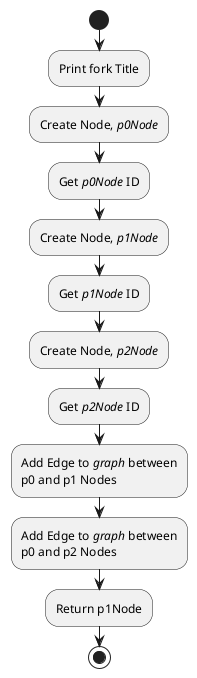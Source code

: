 @startuml
start
:Print fork Title;
:Create Node, //p0Node//;
:Get //p0Node// ID;
:Create Node, //p1Node//;
:Get //p1Node// ID;
:Create Node, //p2Node//;
:Get //p2Node// ID;
:Add Edge to //graph// between
p0 and p1 Nodes;
:Add Edge to //graph// between
p0 and p2 Nodes;
:Return p1Node;
stop
@enduml